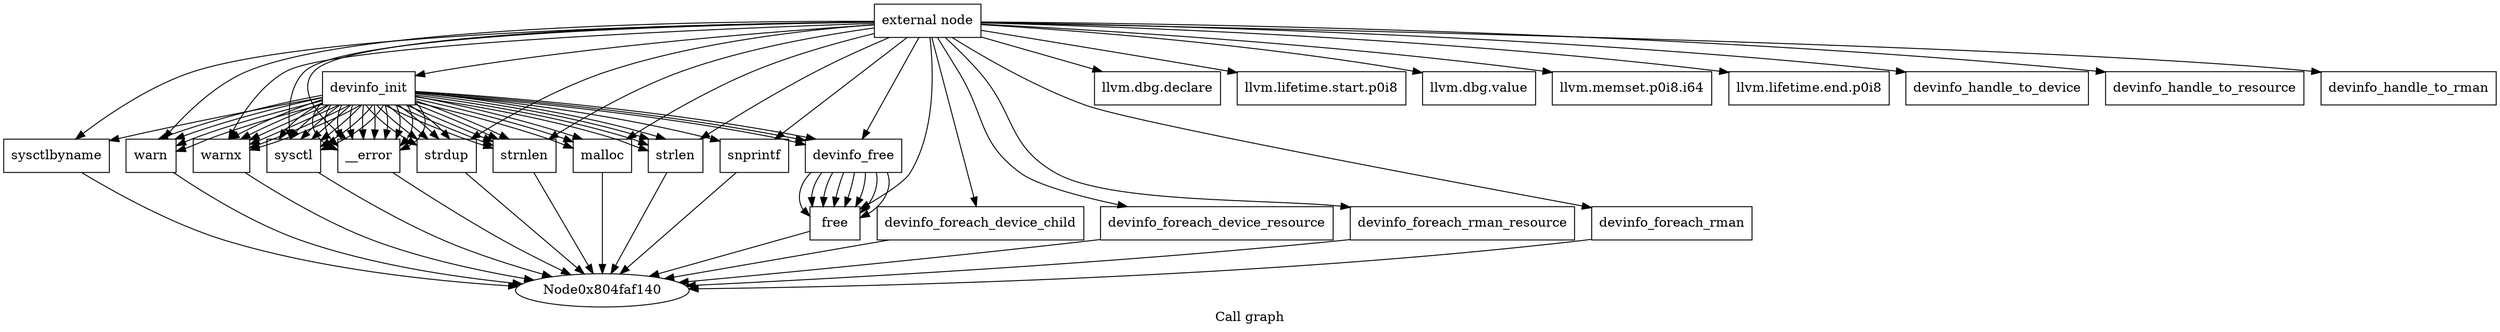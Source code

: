 digraph "Call graph" {
	label="Call graph";

	Node0x804faf110 [shape=record,label="{external node}"];
	Node0x804faf110 -> Node0x804faf1a0;
	Node0x804faf110 -> Node0x804faf620;
	Node0x804faf110 -> Node0x804faf680;
	Node0x804faf110 -> Node0x804faf6e0;
	Node0x804faf110 -> Node0x804faf200;
	Node0x804faf110 -> Node0x804faf260;
	Node0x804faf110 -> Node0x804faf2c0;
	Node0x804faf110 -> Node0x804faf320;
	Node0x804faf110 -> Node0x804faf380;
	Node0x804faf110 -> Node0x804faf3e0;
	Node0x804faf110 -> Node0x804faf440;
	Node0x804faf110 -> Node0x804faf7a0;
	Node0x804faf110 -> Node0x804faf4a0;
	Node0x804faf110 -> Node0x804faf500;
	Node0x804faf110 -> Node0x804faf560;
	Node0x804faf110 -> Node0x804faf800;
	Node0x804faf110 -> Node0x804faf5c0;
	Node0x804faf110 -> Node0x804faf740;
	Node0x804faf110 -> Node0x804faf860;
	Node0x804faf110 -> Node0x804faf8c0;
	Node0x804faf110 -> Node0x804faf920;
	Node0x804faf110 -> Node0x804faf980;
	Node0x804faf110 -> Node0x804faf9e0;
	Node0x804faf110 -> Node0x804fafa40;
	Node0x804faf110 -> Node0x804fafaa0;
	Node0x804faf1a0 [shape=record,label="{devinfo_init}"];
	Node0x804faf1a0 -> Node0x804faf200;
	Node0x804faf1a0 -> Node0x804faf260;
	Node0x804faf1a0 -> Node0x804faf2c0;
	Node0x804faf1a0 -> Node0x804faf320;
	Node0x804faf1a0 -> Node0x804faf380;
	Node0x804faf1a0 -> Node0x804faf2c0;
	Node0x804faf1a0 -> Node0x804faf2c0;
	Node0x804faf1a0 -> Node0x804faf380;
	Node0x804faf1a0 -> Node0x804faf3e0;
	Node0x804faf1a0 -> Node0x804faf3e0;
	Node0x804faf1a0 -> Node0x804faf260;
	Node0x804faf1a0 -> Node0x804faf3e0;
	Node0x804faf1a0 -> Node0x804faf2c0;
	Node0x804faf1a0 -> Node0x804faf440;
	Node0x804faf1a0 -> Node0x804faf4a0;
	Node0x804faf1a0 -> Node0x804faf500;
	Node0x804faf1a0 -> Node0x804faf560;
	Node0x804faf1a0 -> Node0x804faf4a0;
	Node0x804faf1a0 -> Node0x804faf500;
	Node0x804faf1a0 -> Node0x804faf560;
	Node0x804faf1a0 -> Node0x804faf4a0;
	Node0x804faf1a0 -> Node0x804faf500;
	Node0x804faf1a0 -> Node0x804faf560;
	Node0x804faf1a0 -> Node0x804faf4a0;
	Node0x804faf1a0 -> Node0x804faf500;
	Node0x804faf1a0 -> Node0x804faf560;
	Node0x804faf1a0 -> Node0x804faf4a0;
	Node0x804faf1a0 -> Node0x804faf500;
	Node0x804faf1a0 -> Node0x804faf380;
	Node0x804faf1a0 -> Node0x804faf320;
	Node0x804faf1a0 -> Node0x804faf380;
	Node0x804faf1a0 -> Node0x804faf2c0;
	Node0x804faf1a0 -> Node0x804faf2c0;
	Node0x804faf1a0 -> Node0x804faf380;
	Node0x804faf1a0 -> Node0x804faf3e0;
	Node0x804faf1a0 -> Node0x804faf3e0;
	Node0x804faf1a0 -> Node0x804faf260;
	Node0x804faf1a0 -> Node0x804faf3e0;
	Node0x804faf1a0 -> Node0x804faf440;
	Node0x804faf1a0 -> Node0x804faf5c0;
	Node0x804faf1a0 -> Node0x804faf380;
	Node0x804faf1a0 -> Node0x804faf3e0;
	Node0x804faf1a0 -> Node0x804faf3e0;
	Node0x804faf1a0 -> Node0x804faf260;
	Node0x804faf1a0 -> Node0x804faf3e0;
	Node0x804faf1a0 -> Node0x804faf440;
	Node0x804faf1a0 -> Node0x804faf380;
	Node0x804faf1a0 -> Node0x804faf320;
	Node0x804faf1a0 -> Node0x804faf3e0;
	Node0x804faf620 [shape=record,label="{llvm.dbg.declare}"];
	Node0x804faf680 [shape=record,label="{llvm.lifetime.start.p0i8}"];
	Node0x804faf6e0 [shape=record,label="{llvm.dbg.value}"];
	Node0x804faf200 [shape=record,label="{sysctlbyname}"];
	Node0x804faf200 -> Node0x804faf140;
	Node0x804faf260 [shape=record,label="{warn}"];
	Node0x804faf260 -> Node0x804faf140;
	Node0x804faf2c0 [shape=record,label="{warnx}"];
	Node0x804faf2c0 -> Node0x804faf140;
	Node0x804faf320 [shape=record,label="{devinfo_free}"];
	Node0x804faf320 -> Node0x804faf740;
	Node0x804faf320 -> Node0x804faf740;
	Node0x804faf320 -> Node0x804faf740;
	Node0x804faf320 -> Node0x804faf740;
	Node0x804faf320 -> Node0x804faf740;
	Node0x804faf320 -> Node0x804faf740;
	Node0x804faf320 -> Node0x804faf740;
	Node0x804faf320 -> Node0x804faf740;
	Node0x804faf380 [shape=record,label="{sysctl}"];
	Node0x804faf380 -> Node0x804faf140;
	Node0x804faf3e0 [shape=record,label="{__error}"];
	Node0x804faf3e0 -> Node0x804faf140;
	Node0x804faf440 [shape=record,label="{malloc}"];
	Node0x804faf440 -> Node0x804faf140;
	Node0x804faf7a0 [shape=record,label="{llvm.memset.p0i8.i64}"];
	Node0x804faf4a0 [shape=record,label="{strdup}"];
	Node0x804faf4a0 -> Node0x804faf140;
	Node0x804faf500 [shape=record,label="{strnlen}"];
	Node0x804faf500 -> Node0x804faf140;
	Node0x804faf560 [shape=record,label="{strlen}"];
	Node0x804faf560 -> Node0x804faf140;
	Node0x804faf800 [shape=record,label="{llvm.lifetime.end.p0i8}"];
	Node0x804faf5c0 [shape=record,label="{snprintf}"];
	Node0x804faf5c0 -> Node0x804faf140;
	Node0x804faf740 [shape=record,label="{free}"];
	Node0x804faf740 -> Node0x804faf140;
	Node0x804faf860 [shape=record,label="{devinfo_handle_to_device}"];
	Node0x804faf8c0 [shape=record,label="{devinfo_handle_to_resource}"];
	Node0x804faf920 [shape=record,label="{devinfo_handle_to_rman}"];
	Node0x804faf980 [shape=record,label="{devinfo_foreach_device_child}"];
	Node0x804faf980 -> Node0x804faf140;
	Node0x804faf9e0 [shape=record,label="{devinfo_foreach_device_resource}"];
	Node0x804faf9e0 -> Node0x804faf140;
	Node0x804fafa40 [shape=record,label="{devinfo_foreach_rman_resource}"];
	Node0x804fafa40 -> Node0x804faf140;
	Node0x804fafaa0 [shape=record,label="{devinfo_foreach_rman}"];
	Node0x804fafaa0 -> Node0x804faf140;
}
